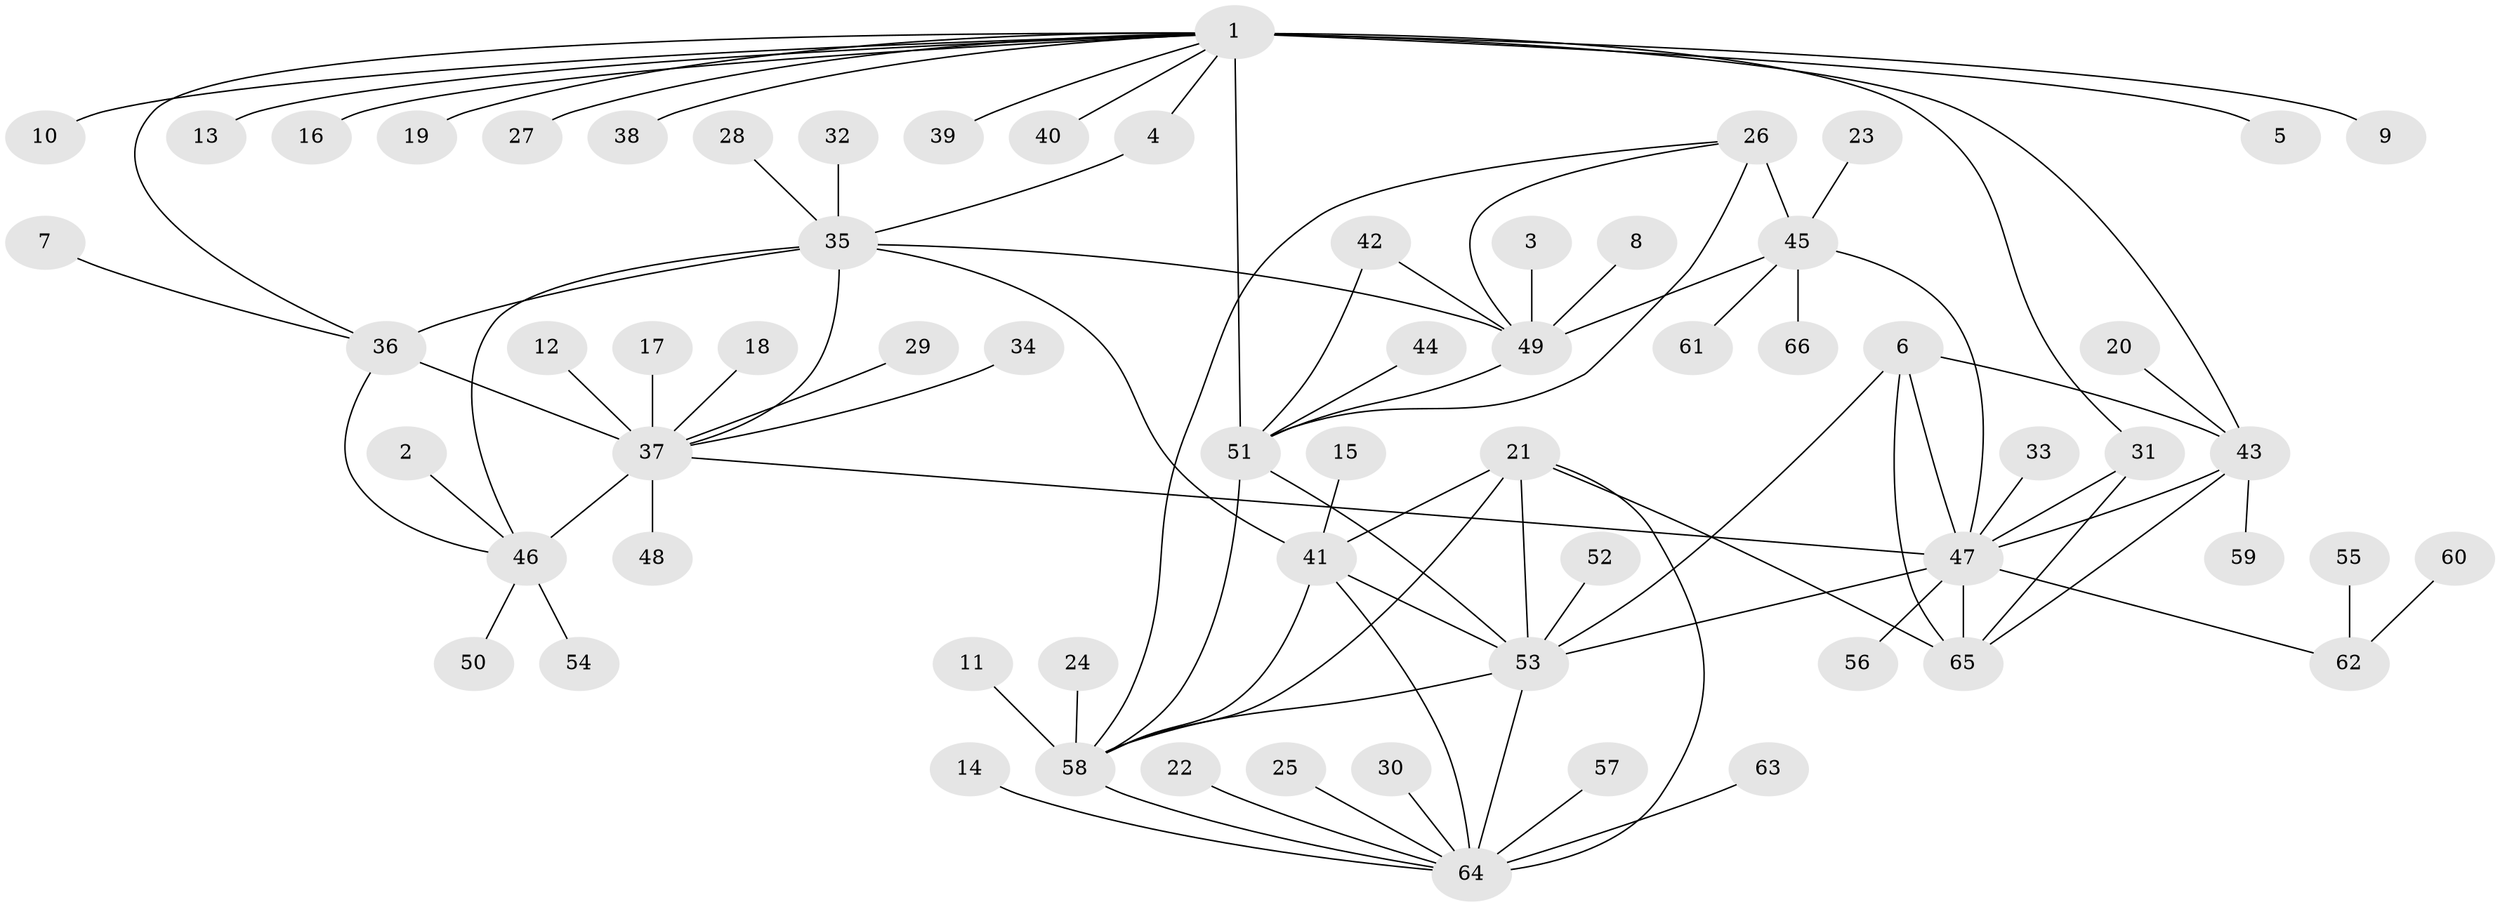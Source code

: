 // original degree distribution, {7: 0.061068702290076333, 9: 0.05343511450381679, 11: 0.007633587786259542, 12: 0.015267175572519083, 6: 0.022900763358778626, 8: 0.030534351145038167, 5: 0.007633587786259542, 10: 0.015267175572519083, 13: 0.015267175572519083, 1: 0.5801526717557252, 2: 0.1297709923664122, 3: 0.05343511450381679, 4: 0.007633587786259542}
// Generated by graph-tools (version 1.1) at 2025/50/03/09/25 03:50:31]
// undirected, 66 vertices, 92 edges
graph export_dot {
graph [start="1"]
  node [color=gray90,style=filled];
  1;
  2;
  3;
  4;
  5;
  6;
  7;
  8;
  9;
  10;
  11;
  12;
  13;
  14;
  15;
  16;
  17;
  18;
  19;
  20;
  21;
  22;
  23;
  24;
  25;
  26;
  27;
  28;
  29;
  30;
  31;
  32;
  33;
  34;
  35;
  36;
  37;
  38;
  39;
  40;
  41;
  42;
  43;
  44;
  45;
  46;
  47;
  48;
  49;
  50;
  51;
  52;
  53;
  54;
  55;
  56;
  57;
  58;
  59;
  60;
  61;
  62;
  63;
  64;
  65;
  66;
  1 -- 4 [weight=1.0];
  1 -- 5 [weight=1.0];
  1 -- 9 [weight=1.0];
  1 -- 10 [weight=1.0];
  1 -- 13 [weight=1.0];
  1 -- 16 [weight=1.0];
  1 -- 19 [weight=1.0];
  1 -- 27 [weight=1.0];
  1 -- 31 [weight=1.0];
  1 -- 36 [weight=1.0];
  1 -- 38 [weight=1.0];
  1 -- 39 [weight=1.0];
  1 -- 40 [weight=1.0];
  1 -- 43 [weight=1.0];
  1 -- 51 [weight=8.0];
  2 -- 46 [weight=1.0];
  3 -- 49 [weight=1.0];
  4 -- 35 [weight=1.0];
  6 -- 43 [weight=1.0];
  6 -- 47 [weight=3.0];
  6 -- 53 [weight=1.0];
  6 -- 65 [weight=1.0];
  7 -- 36 [weight=1.0];
  8 -- 49 [weight=1.0];
  11 -- 58 [weight=1.0];
  12 -- 37 [weight=1.0];
  14 -- 64 [weight=1.0];
  15 -- 41 [weight=1.0];
  17 -- 37 [weight=1.0];
  18 -- 37 [weight=1.0];
  20 -- 43 [weight=1.0];
  21 -- 41 [weight=1.0];
  21 -- 53 [weight=2.0];
  21 -- 58 [weight=1.0];
  21 -- 64 [weight=1.0];
  21 -- 65 [weight=1.0];
  22 -- 64 [weight=1.0];
  23 -- 45 [weight=1.0];
  24 -- 58 [weight=1.0];
  25 -- 64 [weight=1.0];
  26 -- 45 [weight=4.0];
  26 -- 49 [weight=1.0];
  26 -- 51 [weight=1.0];
  26 -- 58 [weight=1.0];
  28 -- 35 [weight=1.0];
  29 -- 37 [weight=1.0];
  30 -- 64 [weight=1.0];
  31 -- 47 [weight=1.0];
  31 -- 65 [weight=1.0];
  32 -- 35 [weight=1.0];
  33 -- 47 [weight=1.0];
  34 -- 37 [weight=1.0];
  35 -- 36 [weight=1.0];
  35 -- 37 [weight=3.0];
  35 -- 41 [weight=1.0];
  35 -- 46 [weight=1.0];
  35 -- 49 [weight=1.0];
  36 -- 37 [weight=3.0];
  36 -- 46 [weight=1.0];
  37 -- 46 [weight=3.0];
  37 -- 47 [weight=1.0];
  37 -- 48 [weight=1.0];
  41 -- 53 [weight=2.0];
  41 -- 58 [weight=1.0];
  41 -- 64 [weight=1.0];
  42 -- 49 [weight=1.0];
  42 -- 51 [weight=1.0];
  43 -- 47 [weight=3.0];
  43 -- 59 [weight=1.0];
  43 -- 65 [weight=1.0];
  44 -- 51 [weight=1.0];
  45 -- 47 [weight=1.0];
  45 -- 49 [weight=4.0];
  45 -- 61 [weight=1.0];
  45 -- 66 [weight=1.0];
  46 -- 50 [weight=1.0];
  46 -- 54 [weight=1.0];
  47 -- 53 [weight=1.0];
  47 -- 56 [weight=1.0];
  47 -- 62 [weight=1.0];
  47 -- 65 [weight=3.0];
  49 -- 51 [weight=2.0];
  51 -- 53 [weight=1.0];
  51 -- 58 [weight=1.0];
  52 -- 53 [weight=1.0];
  53 -- 58 [weight=2.0];
  53 -- 64 [weight=2.0];
  55 -- 62 [weight=1.0];
  57 -- 64 [weight=1.0];
  58 -- 64 [weight=1.0];
  60 -- 62 [weight=1.0];
  63 -- 64 [weight=1.0];
}
